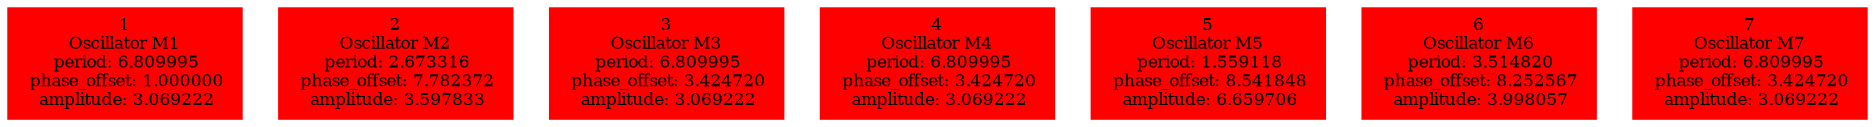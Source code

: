  digraph g{ forcelabels=true;
1 [label=<1<BR />Oscillator M1<BR /> period: 6.809995<BR /> phase_offset: 1.000000<BR /> amplitude: 3.069222>, shape=box,color=red,style=filled,fontsize=8];2 [label=<2<BR />Oscillator M2<BR /> period: 2.673316<BR /> phase_offset: 7.782372<BR /> amplitude: 3.597833>, shape=box,color=red,style=filled,fontsize=8];3 [label=<3<BR />Oscillator M3<BR /> period: 6.809995<BR /> phase_offset: 3.424720<BR /> amplitude: 3.069222>, shape=box,color=red,style=filled,fontsize=8];4 [label=<4<BR />Oscillator M4<BR /> period: 6.809995<BR /> phase_offset: 3.424720<BR /> amplitude: 3.069222>, shape=box,color=red,style=filled,fontsize=8];5 [label=<5<BR />Oscillator M5<BR /> period: 1.559118<BR /> phase_offset: 8.541848<BR /> amplitude: 6.659706>, shape=box,color=red,style=filled,fontsize=8];6 [label=<6<BR />Oscillator M6<BR /> period: 3.514820<BR /> phase_offset: 8.252567<BR /> amplitude: 3.998057>, shape=box,color=red,style=filled,fontsize=8];7 [label=<7<BR />Oscillator M7<BR /> period: 6.809995<BR /> phase_offset: 3.424720<BR /> amplitude: 3.069222>, shape=box,color=red,style=filled,fontsize=8]; }
